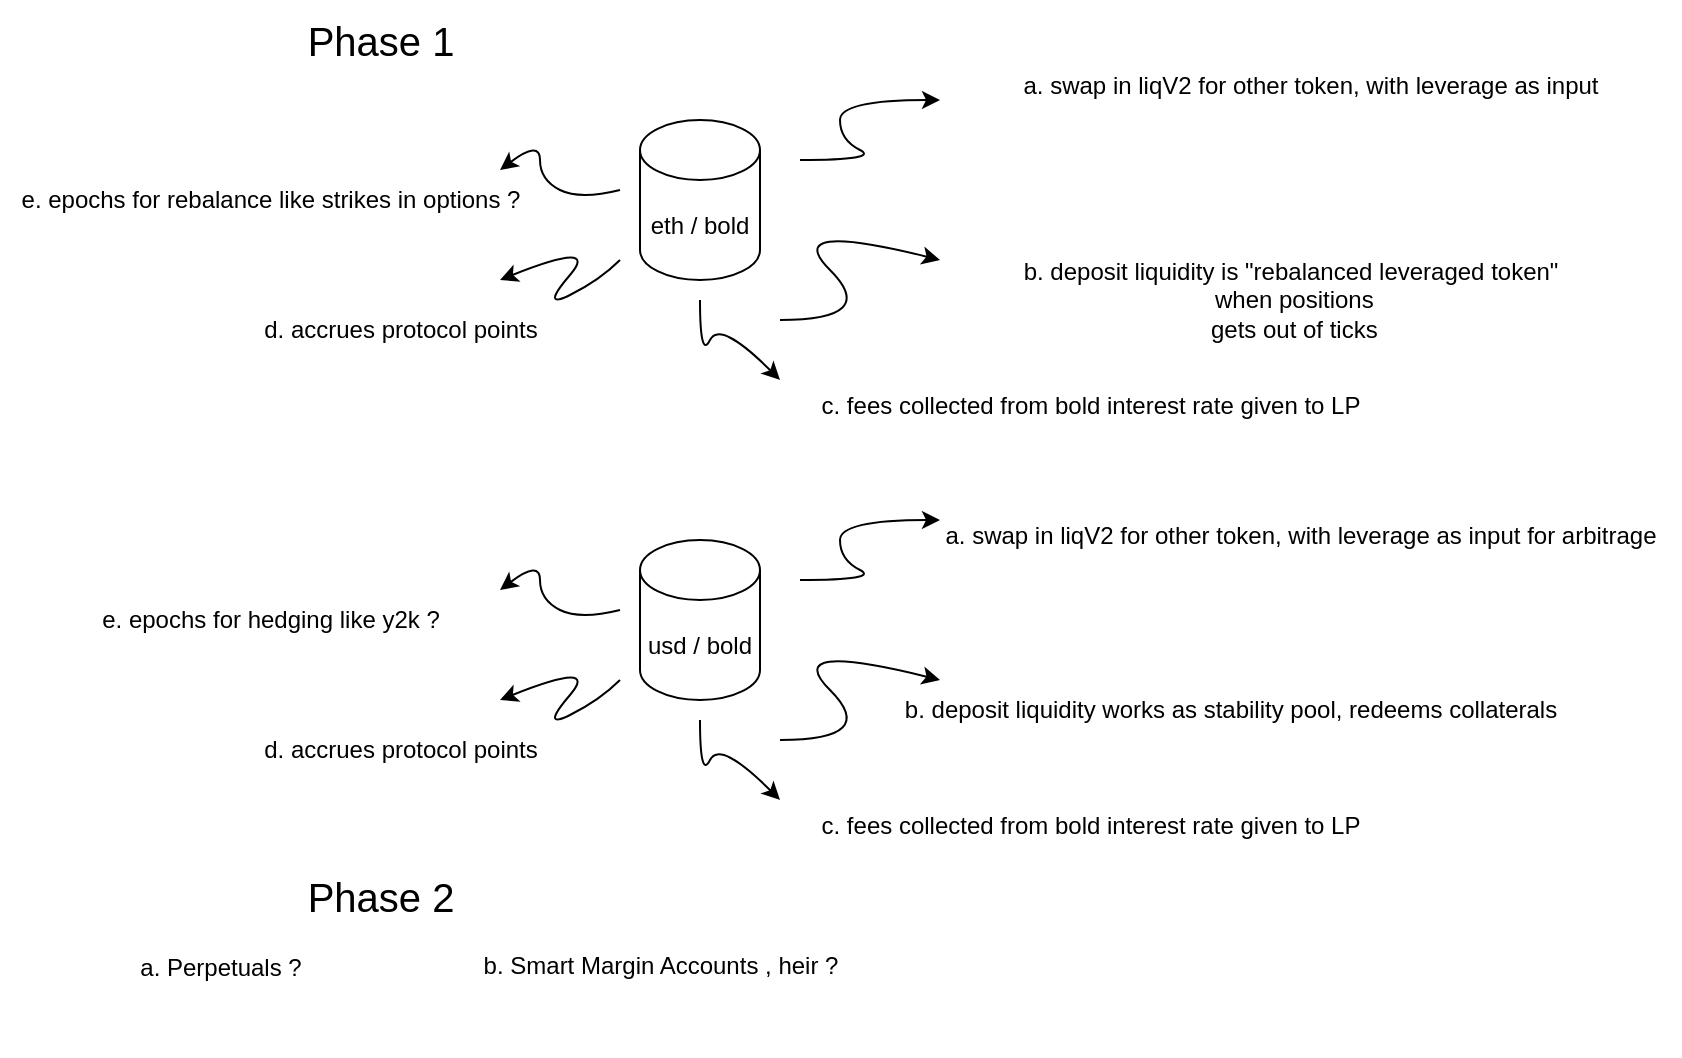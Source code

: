 <mxfile version="24.6.4" type="github">
  <diagram name="Página-1" id="fUMXS8Vio8t8GCm1jgj-">
    <mxGraphModel dx="954" dy="558" grid="1" gridSize="10" guides="1" tooltips="1" connect="1" arrows="1" fold="1" page="1" pageScale="1" pageWidth="850" pageHeight="1100" math="0" shadow="0">
      <root>
        <mxCell id="0" />
        <mxCell id="1" parent="0" />
        <mxCell id="tu48FG_LzvOBQqq_klvL-1" value="eth / bold" style="shape=cylinder3;whiteSpace=wrap;html=1;boundedLbl=1;backgroundOutline=1;size=15;" vertex="1" parent="1">
          <mxGeometry x="330" y="190" width="60" height="80" as="geometry" />
        </mxCell>
        <mxCell id="tu48FG_LzvOBQqq_klvL-2" value="" style="curved=1;endArrow=classic;html=1;rounded=0;" edge="1" parent="1">
          <mxGeometry width="50" height="50" relative="1" as="geometry">
            <mxPoint x="410" y="210" as="sourcePoint" />
            <mxPoint x="480" y="180" as="targetPoint" />
            <Array as="points">
              <mxPoint x="450" y="210" />
              <mxPoint x="430" y="200" />
              <mxPoint x="430" y="180" />
            </Array>
          </mxGeometry>
        </mxCell>
        <mxCell id="tu48FG_LzvOBQqq_klvL-3" value="a. swap in liqV2 for other token, with leverage as input&lt;div&gt;&lt;br&gt;&lt;/div&gt;" style="text;html=1;align=center;verticalAlign=middle;resizable=0;points=[];autosize=1;strokeColor=none;fillColor=none;" vertex="1" parent="1">
          <mxGeometry x="510" y="160" width="310" height="40" as="geometry" />
        </mxCell>
        <mxCell id="tu48FG_LzvOBQqq_klvL-4" value="" style="curved=1;endArrow=classic;html=1;rounded=0;" edge="1" parent="1">
          <mxGeometry width="50" height="50" relative="1" as="geometry">
            <mxPoint x="400" y="290" as="sourcePoint" />
            <mxPoint x="480" y="260" as="targetPoint" />
            <Array as="points">
              <mxPoint x="450" y="290" />
              <mxPoint x="400" y="240" />
            </Array>
          </mxGeometry>
        </mxCell>
        <mxCell id="tu48FG_LzvOBQqq_klvL-5" value="b&lt;span style=&quot;background-color: initial;&quot;&gt;. deposit liquidity is &quot;rebalanced leveraged token&quot;&lt;/span&gt;&lt;div&gt;&lt;div&gt;&amp;nbsp;when positions&lt;div&gt;&amp;nbsp;gets out of ticks&lt;/div&gt;&lt;/div&gt;&lt;/div&gt;" style="text;html=1;align=center;verticalAlign=middle;resizable=0;points=[];autosize=1;strokeColor=none;fillColor=none;" vertex="1" parent="1">
          <mxGeometry x="510" y="250" width="290" height="60" as="geometry" />
        </mxCell>
        <mxCell id="tu48FG_LzvOBQqq_klvL-6" value="" style="curved=1;endArrow=classic;html=1;rounded=0;" edge="1" parent="1">
          <mxGeometry width="50" height="50" relative="1" as="geometry">
            <mxPoint x="360" y="280" as="sourcePoint" />
            <mxPoint x="400" y="320" as="targetPoint" />
            <Array as="points">
              <mxPoint x="360" y="310" />
              <mxPoint x="370" y="290" />
            </Array>
          </mxGeometry>
        </mxCell>
        <mxCell id="tu48FG_LzvOBQqq_klvL-7" value="c. fees collected from bold interest rate given to LP" style="text;html=1;align=center;verticalAlign=middle;resizable=0;points=[];autosize=1;strokeColor=none;fillColor=none;" vertex="1" parent="1">
          <mxGeometry x="410" y="318" width="290" height="30" as="geometry" />
        </mxCell>
        <mxCell id="tu48FG_LzvOBQqq_klvL-8" value="" style="curved=1;endArrow=classic;html=1;rounded=0;" edge="1" parent="1">
          <mxGeometry width="50" height="50" relative="1" as="geometry">
            <mxPoint x="320" y="260" as="sourcePoint" />
            <mxPoint x="260" y="270" as="targetPoint" />
            <Array as="points">
              <mxPoint x="310" y="270" />
              <mxPoint x="280" y="285" />
              <mxPoint x="310" y="250" />
            </Array>
          </mxGeometry>
        </mxCell>
        <mxCell id="tu48FG_LzvOBQqq_klvL-9" value="d. accrues protocol points" style="text;html=1;align=center;verticalAlign=middle;resizable=0;points=[];autosize=1;strokeColor=none;fillColor=none;" vertex="1" parent="1">
          <mxGeometry x="130" y="280" width="160" height="30" as="geometry" />
        </mxCell>
        <mxCell id="tu48FG_LzvOBQqq_klvL-10" value="" style="curved=1;endArrow=classic;html=1;rounded=0;" edge="1" parent="1">
          <mxGeometry width="50" height="50" relative="1" as="geometry">
            <mxPoint x="320" y="225" as="sourcePoint" />
            <mxPoint x="260" y="215" as="targetPoint" />
            <Array as="points">
              <mxPoint x="300" y="230" />
              <mxPoint x="280" y="220" />
              <mxPoint x="280" y="200" />
            </Array>
          </mxGeometry>
        </mxCell>
        <mxCell id="tu48FG_LzvOBQqq_klvL-11" value="e. epochs for rebalance like strikes in options ?" style="text;html=1;align=center;verticalAlign=middle;resizable=0;points=[];autosize=1;strokeColor=none;fillColor=none;" vertex="1" parent="1">
          <mxGeometry x="10" y="215" width="270" height="30" as="geometry" />
        </mxCell>
        <mxCell id="tu48FG_LzvOBQqq_klvL-13" value="usd / bold" style="shape=cylinder3;whiteSpace=wrap;html=1;boundedLbl=1;backgroundOutline=1;size=15;" vertex="1" parent="1">
          <mxGeometry x="330" y="400" width="60" height="80" as="geometry" />
        </mxCell>
        <mxCell id="tu48FG_LzvOBQqq_klvL-14" value="" style="curved=1;endArrow=classic;html=1;rounded=0;" edge="1" parent="1">
          <mxGeometry width="50" height="50" relative="1" as="geometry">
            <mxPoint x="410" y="420" as="sourcePoint" />
            <mxPoint x="480" y="390" as="targetPoint" />
            <Array as="points">
              <mxPoint x="450" y="420" />
              <mxPoint x="430" y="410" />
              <mxPoint x="430" y="390" />
            </Array>
          </mxGeometry>
        </mxCell>
        <mxCell id="tu48FG_LzvOBQqq_klvL-15" value="a. swap in liqV2 for other token, with leverage as input for arbitrage&lt;div&gt;&lt;br&gt;&lt;/div&gt;" style="text;html=1;align=center;verticalAlign=middle;resizable=0;points=[];autosize=1;strokeColor=none;fillColor=none;" vertex="1" parent="1">
          <mxGeometry x="470" y="385" width="380" height="40" as="geometry" />
        </mxCell>
        <mxCell id="tu48FG_LzvOBQqq_klvL-16" value="" style="curved=1;endArrow=classic;html=1;rounded=0;" edge="1" parent="1">
          <mxGeometry width="50" height="50" relative="1" as="geometry">
            <mxPoint x="400" y="500" as="sourcePoint" />
            <mxPoint x="480" y="470" as="targetPoint" />
            <Array as="points">
              <mxPoint x="450" y="500" />
              <mxPoint x="400" y="450" />
            </Array>
          </mxGeometry>
        </mxCell>
        <mxCell id="tu48FG_LzvOBQqq_klvL-17" value="b&lt;span style=&quot;background-color: initial;&quot;&gt;. deposit liquidity works as stability pool, redeems collaterals&lt;/span&gt;" style="text;html=1;align=center;verticalAlign=middle;resizable=0;points=[];autosize=1;strokeColor=none;fillColor=none;" vertex="1" parent="1">
          <mxGeometry x="450" y="470" width="350" height="30" as="geometry" />
        </mxCell>
        <mxCell id="tu48FG_LzvOBQqq_klvL-18" value="" style="curved=1;endArrow=classic;html=1;rounded=0;" edge="1" parent="1">
          <mxGeometry width="50" height="50" relative="1" as="geometry">
            <mxPoint x="360" y="490" as="sourcePoint" />
            <mxPoint x="400" y="530" as="targetPoint" />
            <Array as="points">
              <mxPoint x="360" y="520" />
              <mxPoint x="370" y="500" />
            </Array>
          </mxGeometry>
        </mxCell>
        <mxCell id="tu48FG_LzvOBQqq_klvL-19" value="c. fees collected from bold interest rate given to LP" style="text;html=1;align=center;verticalAlign=middle;resizable=0;points=[];autosize=1;strokeColor=none;fillColor=none;" vertex="1" parent="1">
          <mxGeometry x="410" y="528" width="290" height="30" as="geometry" />
        </mxCell>
        <mxCell id="tu48FG_LzvOBQqq_klvL-20" value="" style="curved=1;endArrow=classic;html=1;rounded=0;" edge="1" parent="1">
          <mxGeometry width="50" height="50" relative="1" as="geometry">
            <mxPoint x="320" y="470" as="sourcePoint" />
            <mxPoint x="260" y="480" as="targetPoint" />
            <Array as="points">
              <mxPoint x="310" y="480" />
              <mxPoint x="280" y="495" />
              <mxPoint x="310" y="460" />
            </Array>
          </mxGeometry>
        </mxCell>
        <mxCell id="tu48FG_LzvOBQqq_klvL-21" value="d. accrues protocol points" style="text;html=1;align=center;verticalAlign=middle;resizable=0;points=[];autosize=1;strokeColor=none;fillColor=none;" vertex="1" parent="1">
          <mxGeometry x="130" y="490" width="160" height="30" as="geometry" />
        </mxCell>
        <mxCell id="tu48FG_LzvOBQqq_klvL-22" value="" style="curved=1;endArrow=classic;html=1;rounded=0;" edge="1" parent="1">
          <mxGeometry width="50" height="50" relative="1" as="geometry">
            <mxPoint x="320" y="435" as="sourcePoint" />
            <mxPoint x="260" y="425" as="targetPoint" />
            <Array as="points">
              <mxPoint x="300" y="440" />
              <mxPoint x="280" y="430" />
              <mxPoint x="280" y="410" />
            </Array>
          </mxGeometry>
        </mxCell>
        <mxCell id="tu48FG_LzvOBQqq_klvL-23" value="e. epochs for hedging like y2k ?" style="text;html=1;align=center;verticalAlign=middle;resizable=0;points=[];autosize=1;strokeColor=none;fillColor=none;" vertex="1" parent="1">
          <mxGeometry x="50" y="425" width="190" height="30" as="geometry" />
        </mxCell>
        <mxCell id="tu48FG_LzvOBQqq_klvL-24" value="&lt;font style=&quot;font-size: 20px;&quot;&gt;Phase 1&lt;/font&gt;" style="text;html=1;align=center;verticalAlign=middle;resizable=0;points=[];autosize=1;strokeColor=none;fillColor=none;" vertex="1" parent="1">
          <mxGeometry x="150" y="130" width="100" height="40" as="geometry" />
        </mxCell>
        <mxCell id="tu48FG_LzvOBQqq_klvL-26" value="&lt;font style=&quot;font-size: 20px;&quot;&gt;Phase 2&lt;/font&gt;" style="text;html=1;align=center;verticalAlign=middle;resizable=0;points=[];autosize=1;strokeColor=none;fillColor=none;" vertex="1" parent="1">
          <mxGeometry x="150" y="558" width="100" height="40" as="geometry" />
        </mxCell>
        <mxCell id="tu48FG_LzvOBQqq_klvL-27" value="a. Perpetuals ?&lt;div&gt;&lt;br&gt;&lt;/div&gt;&lt;div&gt;&lt;br&gt;&lt;/div&gt;" style="text;html=1;align=center;verticalAlign=middle;resizable=0;points=[];autosize=1;strokeColor=none;fillColor=none;" vertex="1" parent="1">
          <mxGeometry x="70" y="598" width="100" height="60" as="geometry" />
        </mxCell>
        <mxCell id="tu48FG_LzvOBQqq_klvL-28" value="b. Smart Margin Accounts , heir ?" style="text;html=1;align=center;verticalAlign=middle;resizable=0;points=[];autosize=1;strokeColor=none;fillColor=none;" vertex="1" parent="1">
          <mxGeometry x="240" y="598" width="200" height="30" as="geometry" />
        </mxCell>
      </root>
    </mxGraphModel>
  </diagram>
</mxfile>
